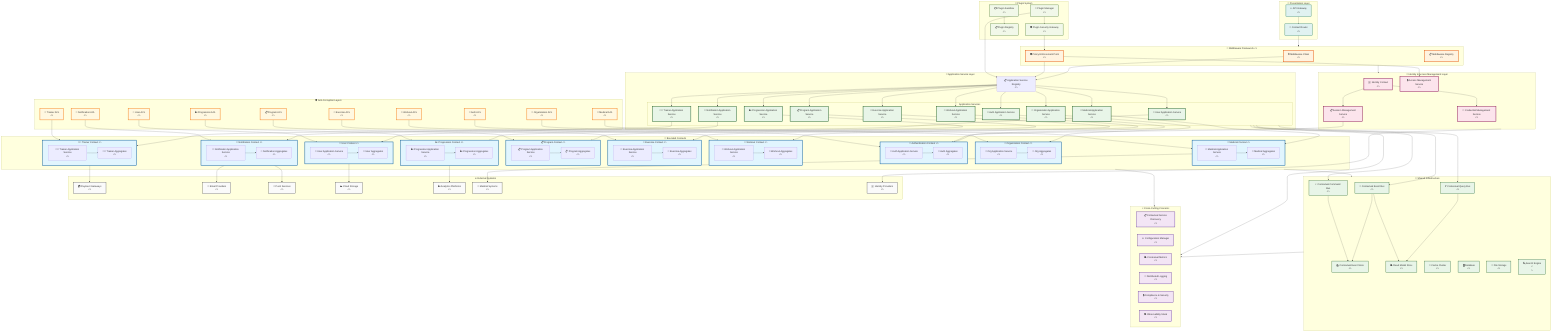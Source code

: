 graph TB
    %% ===== PRESENTATION LAYER =====
    subgraph Presentation ["📱 Presentation Layer"]
        Gateway["🌐 API Gateway<br/><<Gateway>>"]
        ContextRouter["🔀 Context Router<br/><<Router>>"]
    end
    
    %% ===== CROSS-CUTTING MIDDLEWARE FRAMEWORK =====
    subgraph MiddlewareFramework ["🔧 Middleware Framework <<Cross-Cutting>>"]
        MiddlewareChain["⛓️ Middleware Chain<br/><<Pipeline>>"]
        PolicyEnforcementPoint["🛡️ Policy Enforcement Point<br/><<Security>>"]
        MiddlewareRegistry["📋 Middleware Registry<br/><<Registry>>"]
    end
    
    %% ===== APPLICATION SERVICE LAYER =====
    subgraph ApplicationLayer ["🎯 Application Service Layer"]
        ServiceRegistry["📋 Application Service Registry<br/><<Locator>>"]
        
        subgraph ApplicationServices ["Application Services"]
            UserAppService["👤 User Application Service<br/><<Service>>"]
            OrgAppService["🏢 Organization Application Service<br/><<Service>>"]
            AuthAppService["🔐 Auth Application Service<br/><<Service>>"]
            WorkoutAppService["💪 Workout Application Service<br/><<Service>>"]
            ExerciseAppService["🎯 Exercise Application Service<br/><<Service>>"]
            ProgramAppService["📋 Program Application Service<br/><<Service>>"]
            ProgressionAppService["📈 Progression Application Service<br/><<Service>>"]
            TrainerAppService["👨‍🏫 Trainer Application Service<br/><<Service>>"]
            NotificationAppService["🔔 Notification Application Service<br/><<Service>>"]
            MedicalAppService["🏥 Medical Application Service<br/><<Service>>"]
        end
    end
    
    %% ===== IDENTITY & ACCESS MANAGEMENT LAYER =====
    subgraph IdentityLayer ["🔑 Identity & Access Management Layer"]
        IdentityContext["🆔 Identity Context<br/><<Context>>"]
        AccessManagementService["🔒 Access Management Service<br/><<Service>>"]
        SessionManagementService["📋 Session Management Service<br/><<Service>>"]
        CredentialManagementService["🔐 Credential Management Service<br/><<Service>>"]
    end
    
    %% ===== BOUNDED CONTEXTS WITH APPLICATION SERVICES =====
    subgraph BoundedContexts ["🎯 Bounded Contexts"]
        direction TB
        
        subgraph UserContext ["👤 User Context <<Bounded Context>>"]
            UserContextApp["👤 User Application Service<br/><<Internal>>"]
            UserAggregates["👤 User Aggregates<br/><<Domain>>"]
        end
        
        subgraph OrgContext ["🏢 Organization Context <<Bounded Context>>"]
            OrgContextApp["🏢 Org Application Service<br/><<Internal>>"]
            OrgAggregates["🏢 Org Aggregates<br/><<Domain>>"]
        end
        
        subgraph AuthContext ["🔐 Authentication Context <<Bounded Context>>"]
            AuthContextApp["🔐 Auth Application Service<br/><<Internal>>"]
            AuthAggregates["🔐 Auth Aggregates<br/><<Domain>>"]
        end
        
        subgraph WorkoutContext ["💪 Workout Context <<Bounded Context>>"]
            WorkoutContextApp["💪 Workout Application Service<br/><<Internal>>"]
            WorkoutAggregates["💪 Workout Aggregates<br/><<Domain>>"]
        end
        
        subgraph ExerciseContext ["🎯 Exercise Context <<Bounded Context>>"]
            ExerciseContextApp["🎯 Exercise Application Service<br/><<Internal>>"]
            ExerciseAggregates["🎯 Exercise Aggregates<br/><<Domain>>"]
        end
        
        subgraph ProgramContext ["📋 Program Context <<Bounded Context>>"]
            ProgramContextApp["📋 Program Application Service<br/><<Internal>>"]
            ProgramAggregates["📋 Program Aggregates<br/><<Domain>>"]
        end
        
        subgraph ProgressionContext ["📈 Progression Context <<Bounded Context>>"]
            ProgressionContextApp["📈 Progression Application Service<br/><<Internal>>"]
            ProgressionAggregates["📈 Progression Aggregates<br/><<Domain>>"]
        end
        
        subgraph TrainerContext ["👨‍🏫 Trainer Context <<Bounded Context>>"]
            TrainerContextApp["👨‍🏫 Trainer Application Service<br/><<Internal>>"]
            TrainerAggregates["👨‍🏫 Trainer Aggregates<br/><<Domain>>"]
        end
        
        subgraph NotificationContext ["🔔 Notification Context <<Bounded Context>>"]
            NotificationContextApp["🔔 Notification Application Service<br/><<Internal>>"]
            NotificationAggregates["🔔 Notification Aggregates<br/><<Domain>>"]
        end
        
        subgraph MedicalContext ["🏥 Medical Context <<Bounded Context>>"]
            MedicalContextApp["🏥 Medical Application Service<br/><<Internal>>"]
            MedicalAggregates["🏥 Medical Aggregates<br/><<Domain>>"]
        end
    end
    
    %% ===== ENHANCED SHARED INFRASTRUCTURE =====
    subgraph SharedInfra ["🔧 Shared Infrastructure"]
        ContextualEventBus["📨 Contextual Event Bus<br/><<EventBus>>"]
        ContextualEventStore["📚 Contextual Event Store<br/><<EventStore>>"]
        ContextualCommandBus["⚡ Contextual Command Bus<br/><<CommandBus>>"]
        ContextualQueryBus["❓ Contextual Query Bus<br/><<QueryBus>>"]
        ReadModelStore["📊 Read Model Store<br/><<ReadModels>>"]
        CacheCluster["💾 Cache Cluster<br/><<Cache>>"]
        Database["🗄️ Database<br/><<Database>>"]
        FileStorage["📁 File Storage<br/><<Storage>>"]
        SearchEngine["🔍 Search Engine<br/><<Search>>"]
    end
    
    %% ===== PLUGIN SYSTEM WITH SECURITY =====
    subgraph PluginSystem ["🔌 Plugin System"]
        PluginManager["🔌 Plugin Manager<br/><<Manager>>"]
        PluginSecurityGateway["🛡️ Plugin Security Gateway<br/><<Security>>"]
        PluginSandbox["📦 Plugin Sandbox<br/><<Isolation>>"]
        PluginRegistry["📋 Plugin Registry<br/><<Registry>>"]
    end
    
    %% ===== ENHANCED CROSS-CUTTING CONCERNS =====
    subgraph CrossCutting ["⚡ Cross-Cutting Concerns"]
        ContextualServiceDiscovery["📋 Contextual Service Discovery<br/><<Registry>>"]
        ConfigManager["⚙️ Configuration Manager<br/><<Config>>"]
        ContextualMetrics["📊 Contextual Metrics<br/><<Metrics>>"]
        DistributedLogging["📝 Distributed Logging<br/><<Logging>>"]
        ComplianceSecurity["🔒 Compliance & Security<br/><<Security>>"]
        ObservabilityStack["👁️ Observability Stack<br/><<Monitoring>>"]
    end
    
    %% ===== EXTERNAL SYSTEMS =====
    subgraph External ["🌐 External Systems"]
        PaymentGateways["💳 Payment Gateways<br/><<External>>"]
        EmailProviders["📧 Email Providers<br/><<External>>"]
        PushServices["📱 Push Services<br/><<External>>"]
        CloudStorage["☁️ Cloud Storage<br/><<External>>"]
        AnalyticsPlatforms["📈 Analytics Platforms<br/><<External>>"]
        MedicalSystems["🏥 Medical Systems<br/><<External>>"]
        IdentityProviders["🆔 Identity Providers<br/><<External>>"]
    end
    
    %% ===== ANTI-CORRUPTION LAYERS =====
    subgraph ACL ["🛡️ Anti-Corruption Layers"]
        UserACL["👤 User ACL<br/><<AntiCorruption>>"]
        OrgACL["🏢 Organization ACL<br/><<AntiCorruption>>"]
        AuthACL["🔐 Auth ACL<br/><<AntiCorruption>>"]
        WorkoutACL["💪 Workout ACL<br/><<AntiCorruption>>"]
        ExerciseACL["🎯 Exercise ACL<br/><<AntiCorruption>>"]
        ProgramACL["📋 Program ACL<br/><<AntiCorruption>>"]
        ProgressionACL["📈 Progression ACL<br/><<AntiCorruption>>"]
        TrainerACL["🎯 Trainer ACL<br/><<AntiCorruption>>"]
        NotificationACL["🔔 Notification ACL<br/><<AntiCorruption>>"]
        MedicalACL["🏥 Medical ACL<br/><<AntiCorruption>>"]
    end
    
    %% ===== PRESENTATION TO MIDDLEWARE =====
    Gateway --> ContextRouter
    ContextRouter --> MiddlewareFramework
    
    %% ===== MIDDLEWARE TO APPLICATION SERVICES =====
    MiddlewareChain --> ServiceRegistry
    PolicyEnforcementPoint --> ServiceRegistry
    
    %% ===== SERVICE REGISTRY TO APPLICATION SERVICES =====
    ServiceRegistry --> UserAppService
    ServiceRegistry --> OrgAppService
    ServiceRegistry --> AuthAppService
    ServiceRegistry --> WorkoutAppService
    ServiceRegistry --> ExerciseAppService
    ServiceRegistry --> ProgramAppService
    ServiceRegistry --> ProgressionAppService
    ServiceRegistry --> TrainerAppService
    ServiceRegistry --> NotificationAppService
    ServiceRegistry --> MedicalAppService
    
    %% ===== APPLICATION SERVICES TO BOUNDED CONTEXTS =====
    UserAppService --> UserContext
    OrgAppService --> OrgContext
    AuthAppService --> AuthContext
    WorkoutAppService --> WorkoutContext
    ExerciseAppService --> ExerciseContext
    ProgramAppService --> ProgramContext
    ProgressionAppService --> ProgressionContext
    TrainerAppService --> TrainerContext
    NotificationAppService --> NotificationContext
    MedicalAppService --> MedicalContext
    
    %% ===== INTERNAL BOUNDED CONTEXT STRUCTURE =====
    UserContextApp --> UserAggregates
    OrgContextApp --> OrgAggregates
    AuthContextApp --> AuthAggregates
    WorkoutContextApp --> WorkoutAggregates
    ExerciseContextApp --> ExerciseAggregates
    ProgramContextApp --> ProgramAggregates
    ProgressionContextApp --> ProgressionAggregates
    TrainerContextApp --> TrainerAggregates
    NotificationContextApp --> NotificationAggregates
    MedicalContextApp --> MedicalAggregates
    
    %% ===== IDENTITY & ACCESS MANAGEMENT INTEGRATION =====
    MiddlewareFramework --> IdentityLayer
    PolicyEnforcementPoint --> AccessManagementService
    IdentityContext --> SessionManagementService
    IdentityContext --> CredentialManagementService
    SessionManagementService --> AuthContext
    
    %% ===== SHARED INFRASTRUCTURE CONNECTIONS =====
    ApplicationServices --> ContextualCommandBus
    ApplicationServices --> ContextualQueryBus
    ApplicationServices --> ContextualEventBus
    
    ContextualEventBus --> ContextualEventStore
    ContextualCommandBus --> ContextualEventStore
    ContextualQueryBus --> ReadModelStore
    ContextualEventBus --> ReadModelStore
    
    BoundedContexts --> SharedInfra
    
    %% ===== PLUGIN SYSTEM INTEGRATION =====
    PluginManager --> PluginSecurityGateway
    PluginSecurityGateway --> PolicyEnforcementPoint
    PluginManager --> ServiceRegistry
    PluginSandbox --> PluginRegistry
    
    %% ===== CROSS-CUTTING INTEGRATION =====
    ApplicationServices --> CrossCutting
    BoundedContexts --> CrossCutting
    SharedInfra --> CrossCutting
    
    %% ===== ANTI-CORRUPTION LAYER CONNECTIONS =====
    UserACL --> UserContext
    OrgACL --> OrgContext
    AuthACL --> AuthContext
    WorkoutACL --> WorkoutContext
    ExerciseACL --> ExerciseContext
    ProgramACL --> ProgramContext
    ProgressionACL --> ProgressionContext
    TrainerACL --> TrainerContext
    NotificationACL --> NotificationContext
    MedicalACL --> MedicalContext
    
    %% ===== EXTERNAL SYSTEM CONNECTIONS =====
    NotificationContext --> EmailProviders
    NotificationContext --> PushServices
    TrainerContext --> PaymentGateways
    UserContext --> CloudStorage
    ProgressionContext --> AnalyticsPlatforms
    MedicalContext --> MedicalSystems
    IdentityLayer --> IdentityProviders
    
    %% ===== STYLING =====
    classDef context fill:#e1f5fe,stroke:#01579b,stroke-width:3px
    classDef applicationService fill:#e8f5e8,stroke:#1b5e20,stroke-width:3px
    classDef acl fill:#fff8e1,stroke:#f57f17,stroke-width:3px
    classDef infra fill:#e8f5e8,stroke:#1b5e20,stroke-width:2px
    classDef external fill:#fafafa,stroke:#424242,stroke-width:2px
    classDef crosscutting fill:#f3e5f5,stroke:#4a148c,stroke-width:2px
    classDef middleware fill:#fff3e0,stroke:#e65100,stroke-width:3px
    classDef identity fill:#fce4ec,stroke:#880e4f,stroke-width:3px
    classDef plugin fill:#f1f8e9,stroke:#33691e,stroke-width:2px
    classDef presentation fill:#e0f2f1,stroke:#00695c,stroke-width:2px
    
    class UserContext,OrgContext,AuthContext,WorkoutContext,ExerciseContext,ProgramContext,ProgressionContext,TrainerContext,NotificationContext,MedicalContext context
    class UserAppService,OrgAppService,AuthAppService,WorkoutAppService,ExerciseAppService,ProgramAppService,ProgressionAppService,TrainerAppService,NotificationAppService,MedicalAppService applicationService
    class UserACL,OrgACL,AuthACL,WorkoutACL,ExerciseACL,ProgramACL,ProgressionACL,TrainerACL,NotificationACL,MedicalACL acl
    class ContextualEventBus,ContextualEventStore,ContextualCommandBus,ContextualQueryBus,ReadModelStore,CacheCluster,Database,FileStorage,SearchEngine infra
    class PaymentGateways,EmailProviders,PushServices,CloudStorage,AnalyticsPlatforms,MedicalSystems,IdentityProviders external
    class ContextualServiceDiscovery,ConfigManager,ContextualMetrics,DistributedLogging,ComplianceSecurity,ObservabilityStack crosscutting
    class MiddlewareChain,PolicyEnforcementPoint,MiddlewareRegistry middleware
    class IdentityContext,AccessManagementService,SessionManagementService,CredentialManagementService identity
    class PluginManager,PluginSecurityGateway,PluginSandbox,PluginRegistry plugin
    class Gateway,ContextRouter presentation